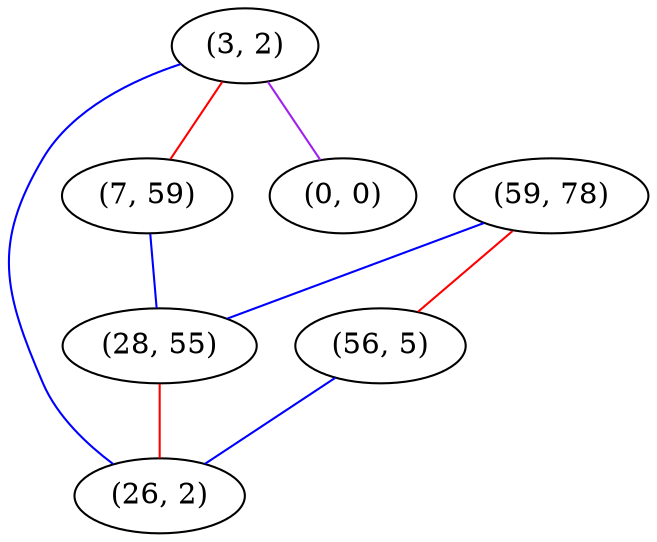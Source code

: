 graph "" {
"(3, 2)";
"(0, 0)";
"(59, 78)";
"(7, 59)";
"(28, 55)";
"(56, 5)";
"(26, 2)";
"(3, 2)" -- "(7, 59)"  [color=red, key=0, weight=1];
"(3, 2)" -- "(0, 0)"  [color=purple, key=0, weight=4];
"(3, 2)" -- "(26, 2)"  [color=blue, key=0, weight=3];
"(59, 78)" -- "(28, 55)"  [color=blue, key=0, weight=3];
"(59, 78)" -- "(56, 5)"  [color=red, key=0, weight=1];
"(7, 59)" -- "(28, 55)"  [color=blue, key=0, weight=3];
"(28, 55)" -- "(26, 2)"  [color=red, key=0, weight=1];
"(56, 5)" -- "(26, 2)"  [color=blue, key=0, weight=3];
}
